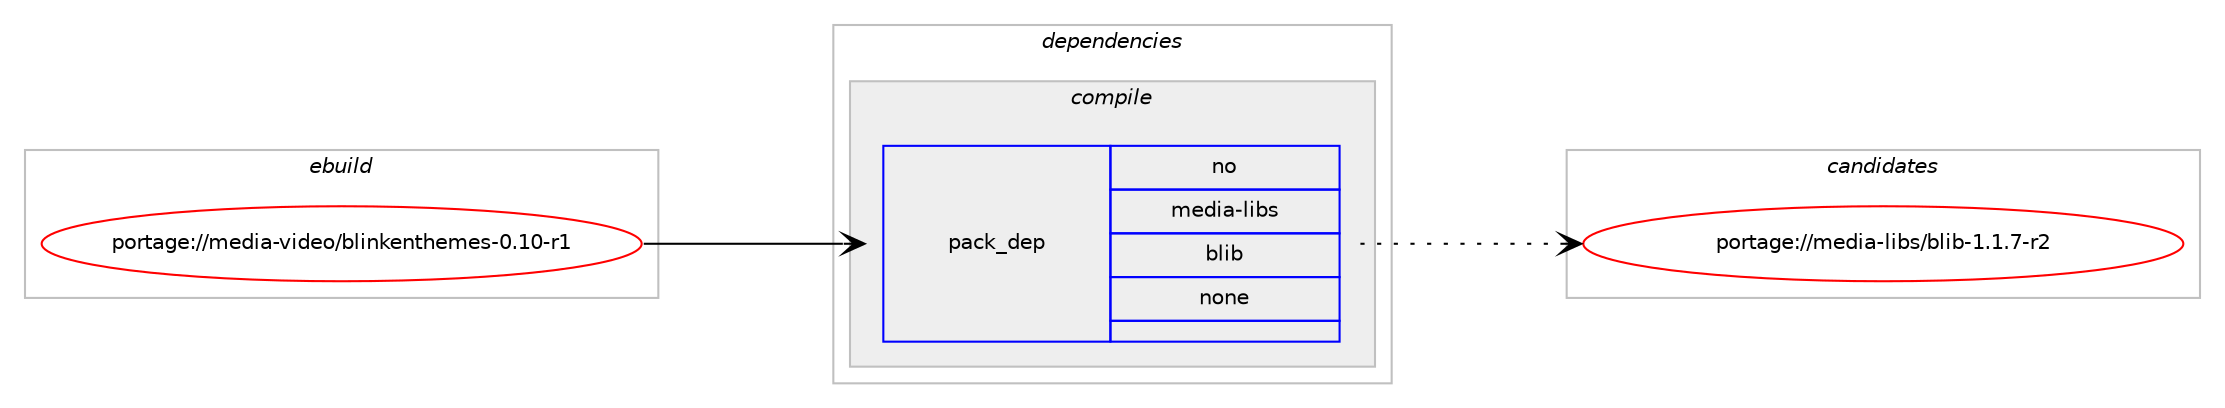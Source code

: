 digraph prolog {

# *************
# Graph options
# *************

newrank=true;
concentrate=true;
compound=true;
graph [rankdir=LR,fontname=Helvetica,fontsize=10,ranksep=1.5];#, ranksep=2.5, nodesep=0.2];
edge  [arrowhead=vee];
node  [fontname=Helvetica,fontsize=10];

# **********
# The ebuild
# **********

subgraph cluster_leftcol {
color=gray;
rank=same;
label=<<i>ebuild</i>>;
id [label="portage://media-video/blinkenthemes-0.10-r1", color=red, width=4, href="../media-video/blinkenthemes-0.10-r1.svg"];
}

# ****************
# The dependencies
# ****************

subgraph cluster_midcol {
color=gray;
label=<<i>dependencies</i>>;
subgraph cluster_compile {
fillcolor="#eeeeee";
style=filled;
label=<<i>compile</i>>;
subgraph pack249064 {
dependency338828 [label=<<TABLE BORDER="0" CELLBORDER="1" CELLSPACING="0" CELLPADDING="4" WIDTH="220"><TR><TD ROWSPAN="6" CELLPADDING="30">pack_dep</TD></TR><TR><TD WIDTH="110">no</TD></TR><TR><TD>media-libs</TD></TR><TR><TD>blib</TD></TR><TR><TD>none</TD></TR><TR><TD></TD></TR></TABLE>>, shape=none, color=blue];
}
id:e -> dependency338828:w [weight=20,style="solid",arrowhead="vee"];
}
subgraph cluster_compileandrun {
fillcolor="#eeeeee";
style=filled;
label=<<i>compile and run</i>>;
}
subgraph cluster_run {
fillcolor="#eeeeee";
style=filled;
label=<<i>run</i>>;
}
}

# **************
# The candidates
# **************

subgraph cluster_choices {
rank=same;
color=gray;
label=<<i>candidates</i>>;

subgraph choice249064 {
color=black;
nodesep=1;
choiceportage1091011001059745108105981154798108105984549464946554511450 [label="portage://media-libs/blib-1.1.7-r2", color=red, width=4,href="../media-libs/blib-1.1.7-r2.svg"];
dependency338828:e -> choiceportage1091011001059745108105981154798108105984549464946554511450:w [style=dotted,weight="100"];
}
}

}
